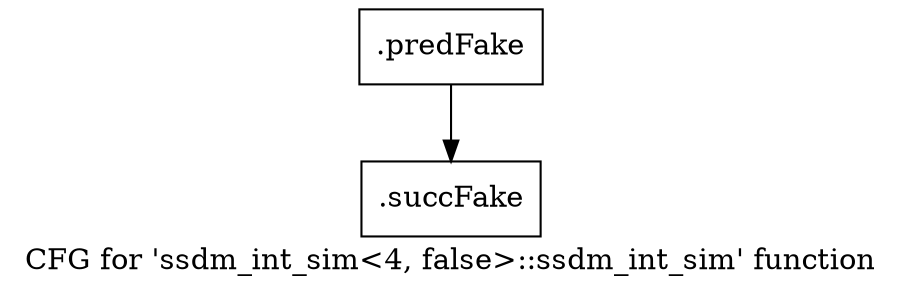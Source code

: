 digraph "CFG for 'ssdm_int_sim\<4, false\>::ssdm_int_sim' function" {
	label="CFG for 'ssdm_int_sim\<4, false\>::ssdm_int_sim' function";

	Node0x4724af0 [shape=record,filename="",linenumber="",label="{.predFake}"];
	Node0x4724af0 -> Node0x483f140[ callList="" memoryops="" filename="/media/miguel/NewVolume/Linux/Xilinx/Vitis_HLS/2020.2/include/ap_common.h" execusionnum="344"];
	Node0x483f140 [shape=record,filename="/media/miguel/NewVolume/Linux/Xilinx/Vitis_HLS/2020.2/include/ap_common.h",linenumber="642",label="{.succFake}"];
}
